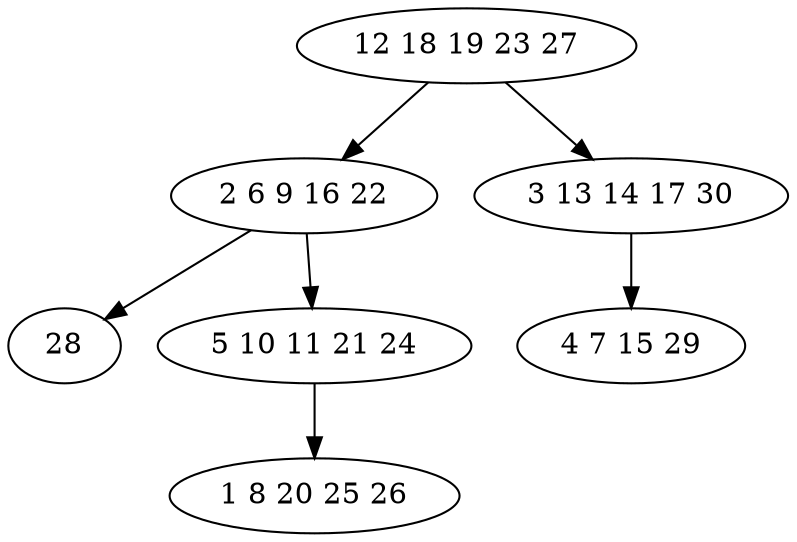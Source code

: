 digraph true_tree {
	"0" -> "1"
	"1" -> "2"
	"0" -> "3"
	"3" -> "4"
	"1" -> "5"
	"5" -> "6"
	"0" [label="12 18 19 23 27"];
	"1" [label="2 6 9 16 22"];
	"2" [label="28"];
	"3" [label="3 13 14 17 30"];
	"4" [label="4 7 15 29"];
	"5" [label="5 10 11 21 24"];
	"6" [label="1 8 20 25 26"];
}
